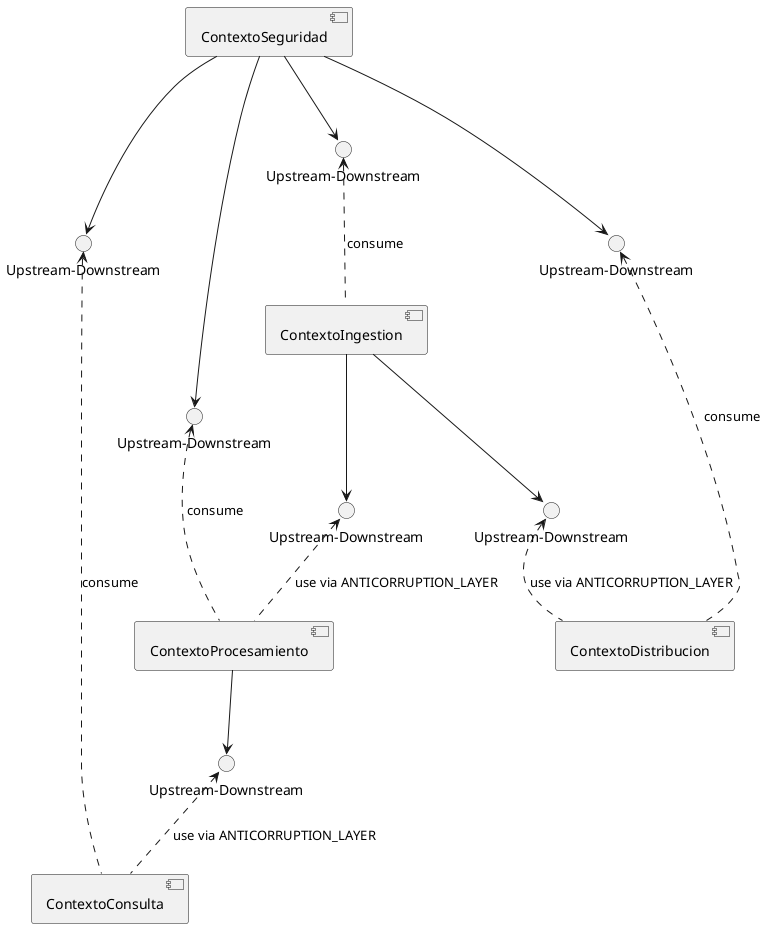 @startuml

skinparam componentStyle uml2

component [ContextoIngestion]
component [ContextoProcesamiento]
component [ContextoConsulta]
component [ContextoDistribucion]
component [ContextoSeguridad]

interface "Upstream-Downstream" as ContextoIngestion_to_ContextoSeguridad
[ContextoSeguridad] --> ContextoIngestion_to_ContextoSeguridad
ContextoIngestion_to_ContextoSeguridad <.. [ContextoIngestion] : consume

interface "Upstream-Downstream" as ContextoProcesamiento_to_ContextoSeguridad
[ContextoSeguridad] --> ContextoProcesamiento_to_ContextoSeguridad
ContextoProcesamiento_to_ContextoSeguridad <.. [ContextoProcesamiento] : consume

interface "Upstream-Downstream" as ContextoConsulta_to_ContextoSeguridad
[ContextoSeguridad] --> ContextoConsulta_to_ContextoSeguridad
ContextoConsulta_to_ContextoSeguridad <.. [ContextoConsulta] : consume

interface "Upstream-Downstream" as ContextoDistribucion_to_ContextoSeguridad
[ContextoSeguridad] --> ContextoDistribucion_to_ContextoSeguridad
ContextoDistribucion_to_ContextoSeguridad <.. [ContextoDistribucion] : consume

interface "Upstream-Downstream" as ContextoProcesamiento_to_ContextoIngestion
[ContextoIngestion] --> ContextoProcesamiento_to_ContextoIngestion
ContextoProcesamiento_to_ContextoIngestion <.. [ContextoProcesamiento] : use via ANTICORRUPTION_LAYER

interface "Upstream-Downstream" as ContextoConsulta_to_ContextoProcesamiento
[ContextoProcesamiento] --> ContextoConsulta_to_ContextoProcesamiento
ContextoConsulta_to_ContextoProcesamiento <.. [ContextoConsulta] : use via ANTICORRUPTION_LAYER

interface "Upstream-Downstream" as ContextoDistribucion_to_ContextoIngestion
[ContextoIngestion] --> ContextoDistribucion_to_ContextoIngestion
ContextoDistribucion_to_ContextoIngestion <.. [ContextoDistribucion] : use via ANTICORRUPTION_LAYER



@enduml
